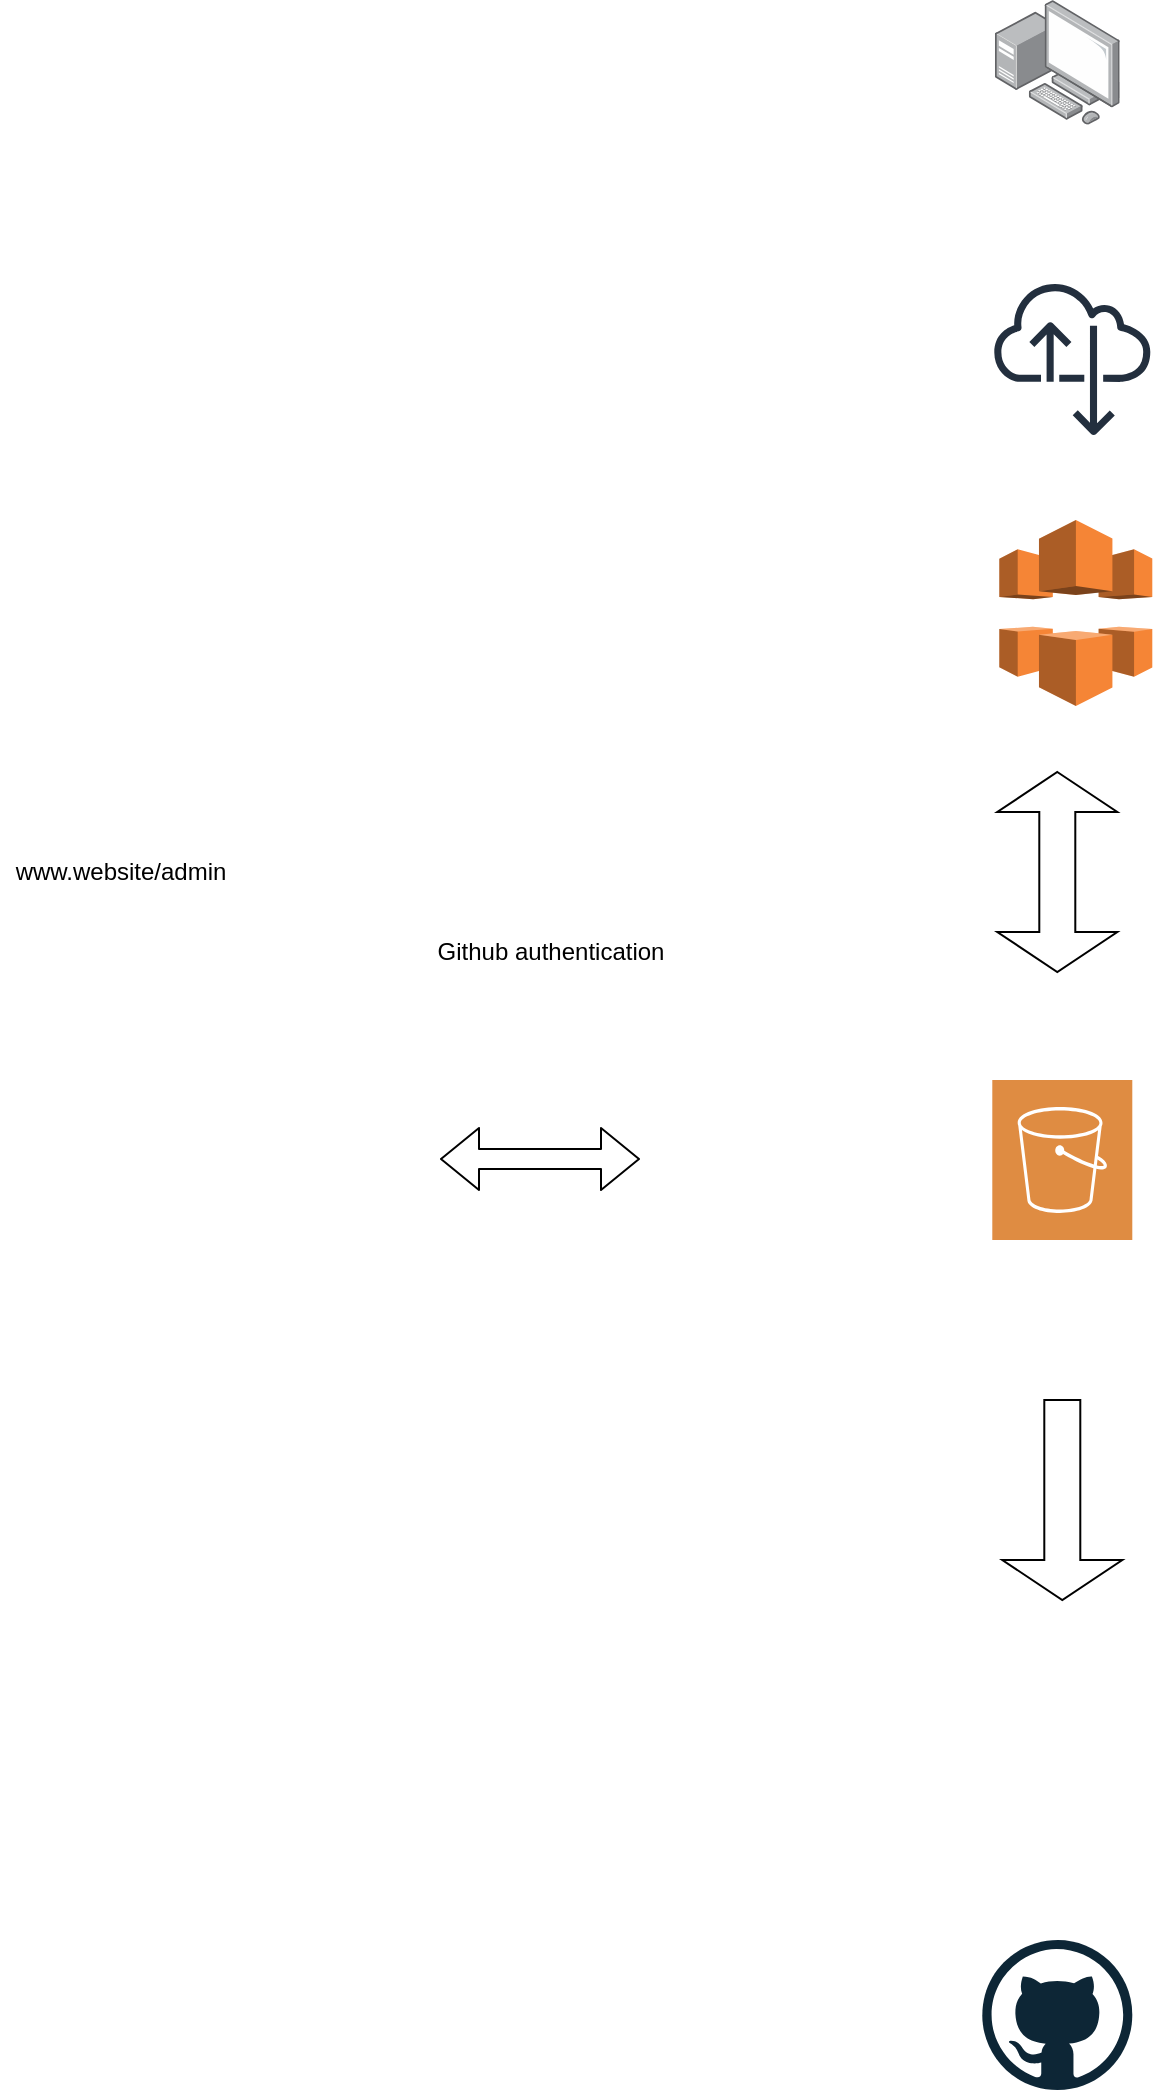 <mxfile version="15.0.3" type="github">
  <diagram id="zdWM20gYpi9angxrLS6M" name="Page-1">
    <mxGraphModel dx="2994" dy="3016" grid="1" gridSize="10" guides="1" tooltips="1" connect="1" arrows="1" fold="1" page="1" pageScale="1" pageWidth="827" pageHeight="1169" math="0" shadow="0">
      <root>
        <mxCell id="0" />
        <mxCell id="1" parent="0" />
        <mxCell id="6PkHTMjWLneeFWRP05JA-1" value="" style="dashed=0;outlineConnect=0;html=1;align=center;labelPosition=center;verticalLabelPosition=bottom;verticalAlign=top;shape=mxgraph.weblogos.github" parent="1" vertex="1">
          <mxGeometry x="341.15" y="880" width="75" height="75" as="geometry" />
        </mxCell>
        <mxCell id="6PkHTMjWLneeFWRP05JA-2" value="" style="pointerEvents=1;shadow=0;dashed=0;html=1;strokeColor=none;fillColor=#DF8C42;labelPosition=center;verticalLabelPosition=bottom;verticalAlign=top;align=center;outlineConnect=0;shape=mxgraph.veeam2.aws_s3;" parent="1" vertex="1">
          <mxGeometry x="346.15" y="450" width="70" height="80" as="geometry" />
        </mxCell>
        <mxCell id="6PkHTMjWLneeFWRP05JA-3" value="" style="shape=image;html=1;verticalAlign=top;verticalLabelPosition=bottom;labelBackgroundColor=#ffffff;imageAspect=0;aspect=fixed;image=https://cdn4.iconfinder.com/data/icons/logos-brands-5/24/netlify-128.png" parent="1" vertex="1">
          <mxGeometry x="-140.0" y="410" width="128" height="128" as="geometry" />
        </mxCell>
        <mxCell id="6PkHTMjWLneeFWRP05JA-4" value="" style="outlineConnect=0;dashed=0;verticalLabelPosition=bottom;verticalAlign=top;align=center;html=1;shape=mxgraph.aws3.cloudfront;fillColor=#F58536;gradientColor=none;" parent="1" vertex="1">
          <mxGeometry x="349.65" y="170" width="76.5" height="93" as="geometry" />
        </mxCell>
        <mxCell id="6PkHTMjWLneeFWRP05JA-5" value="" style="points=[];aspect=fixed;html=1;align=center;shadow=0;dashed=0;image;image=img/lib/allied_telesis/computer_and_terminals/Personal_Computer_with_Server.svg;" parent="1" vertex="1">
          <mxGeometry x="347.45" y="-90" width="62.4" height="62.4" as="geometry" />
        </mxCell>
        <mxCell id="o_3VUVXK76rTgMvFCfvZ-1" value="" style="outlineConnect=0;fontColor=#232F3E;gradientColor=none;fillColor=#232F3E;strokeColor=none;dashed=0;verticalLabelPosition=bottom;verticalAlign=top;align=center;html=1;fontSize=12;fontStyle=0;aspect=fixed;pointerEvents=1;shape=mxgraph.aws4.internet_alt22;" vertex="1" parent="1">
          <mxGeometry x="347.15" y="50" width="78" height="78" as="geometry" />
        </mxCell>
        <mxCell id="o_3VUVXK76rTgMvFCfvZ-2" value="" style="shape=singleArrow;direction=south;whiteSpace=wrap;html=1;" vertex="1" parent="1">
          <mxGeometry x="351.15" y="610" width="60" height="100" as="geometry" />
        </mxCell>
        <mxCell id="o_3VUVXK76rTgMvFCfvZ-3" value="" style="shape=flexArrow;endArrow=classic;startArrow=classic;html=1;" edge="1" parent="1">
          <mxGeometry width="100" height="100" relative="1" as="geometry">
            <mxPoint x="70" y="489.5" as="sourcePoint" />
            <mxPoint x="170" y="489.5" as="targetPoint" />
          </mxGeometry>
        </mxCell>
        <mxCell id="o_3VUVXK76rTgMvFCfvZ-4" value="Github authentication" style="text;html=1;align=center;verticalAlign=middle;resizable=0;points=[];autosize=1;strokeColor=none;" vertex="1" parent="1">
          <mxGeometry x="60" y="376" width="130" height="20" as="geometry" />
        </mxCell>
        <mxCell id="o_3VUVXK76rTgMvFCfvZ-5" value="www.website/admin" style="text;html=1;align=center;verticalAlign=middle;resizable=0;points=[];autosize=1;strokeColor=none;" vertex="1" parent="1">
          <mxGeometry x="-150" y="336" width="120" height="20" as="geometry" />
        </mxCell>
        <mxCell id="o_3VUVXK76rTgMvFCfvZ-6" value="" style="shape=doubleArrow;whiteSpace=wrap;html=1;rotation=90;" vertex="1" parent="1">
          <mxGeometry x="328.65" y="316" width="100" height="60" as="geometry" />
        </mxCell>
      </root>
    </mxGraphModel>
  </diagram>
</mxfile>
